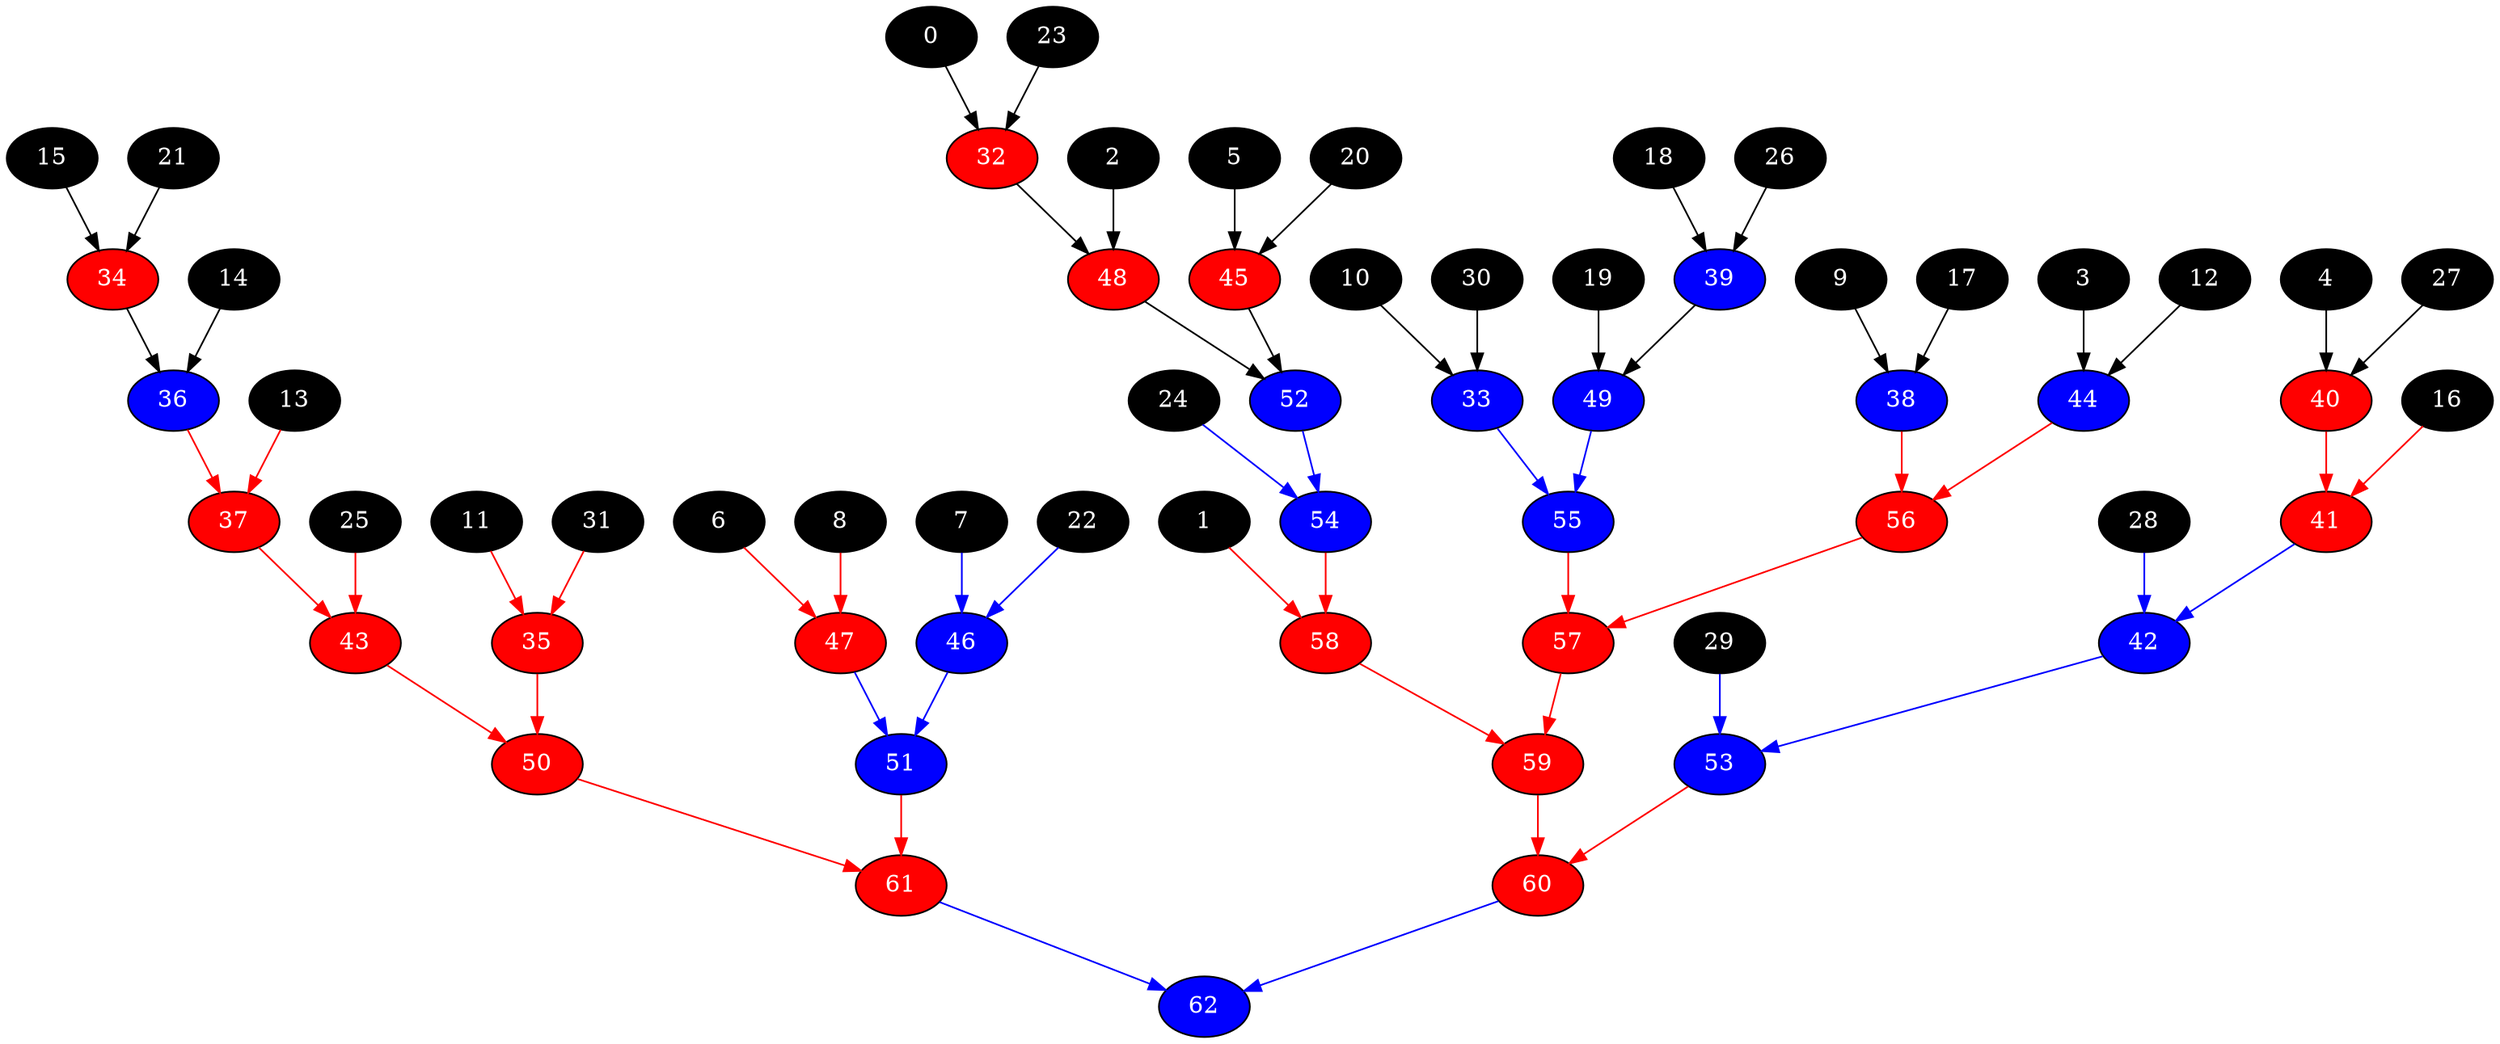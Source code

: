 digraph {
	0 [fillcolor=black fontcolor=white style=filled]
	1 [fillcolor=black fontcolor=white style=filled]
	2 [fillcolor=black fontcolor=white style=filled]
	3 [fillcolor=black fontcolor=white style=filled]
	4 [fillcolor=black fontcolor=white style=filled]
	5 [fillcolor=black fontcolor=white style=filled]
	6 [fillcolor=black fontcolor=white style=filled]
	7 [fillcolor=black fontcolor=white style=filled]
	8 [fillcolor=black fontcolor=white style=filled]
	9 [fillcolor=black fontcolor=white style=filled]
	10 [fillcolor=black fontcolor=white style=filled]
	11 [fillcolor=black fontcolor=white style=filled]
	12 [fillcolor=black fontcolor=white style=filled]
	13 [fillcolor=black fontcolor=white style=filled]
	14 [fillcolor=black fontcolor=white style=filled]
	15 [fillcolor=black fontcolor=white style=filled]
	16 [fillcolor=black fontcolor=white style=filled]
	17 [fillcolor=black fontcolor=white style=filled]
	18 [fillcolor=black fontcolor=white style=filled]
	19 [fillcolor=black fontcolor=white style=filled]
	20 [fillcolor=black fontcolor=white style=filled]
	21 [fillcolor=black fontcolor=white style=filled]
	22 [fillcolor=black fontcolor=white style=filled]
	23 [fillcolor=black fontcolor=white style=filled]
	24 [fillcolor=black fontcolor=white style=filled]
	25 [fillcolor=black fontcolor=white style=filled]
	26 [fillcolor=black fontcolor=white style=filled]
	27 [fillcolor=black fontcolor=white style=filled]
	28 [fillcolor=black fontcolor=white style=filled]
	29 [fillcolor=black fontcolor=white style=filled]
	30 [fillcolor=black fontcolor=white style=filled]
	31 [fillcolor=black fontcolor=white style=filled]
	32 [fillcolor=red fontcolor=white style=filled]
	23 -> 32
	0 -> 32
	33 [fillcolor=blue fontcolor=white style=filled]
	30 -> 33
	10 -> 33
	34 [fillcolor=red fontcolor=white style=filled]
	15 -> 34
	21 -> 34
	35 [fillcolor=red fontcolor=white style=filled]
	31 -> 35 [color=red]
	11 -> 35 [color=red]
	36 [fillcolor=blue fontcolor=white style=filled]
	34 -> 36
	14 -> 36
	37 [fillcolor=red fontcolor=white style=filled]
	13 -> 37 [color=red]
	36 -> 37 [color=red]
	38 [fillcolor=blue fontcolor=white style=filled]
	9 -> 38
	17 -> 38
	39 [fillcolor=blue fontcolor=white style=filled]
	26 -> 39
	18 -> 39
	40 [fillcolor=red fontcolor=white style=filled]
	27 -> 40
	4 -> 40
	41 [fillcolor=red fontcolor=white style=filled]
	16 -> 41 [color=red]
	40 -> 41 [color=red]
	42 [fillcolor=blue fontcolor=white style=filled]
	28 -> 42 [color=blue]
	41 -> 42 [color=blue]
	43 [fillcolor=red fontcolor=white style=filled]
	37 -> 43 [color=red]
	25 -> 43 [color=red]
	44 [fillcolor=blue fontcolor=white style=filled]
	12 -> 44
	3 -> 44
	45 [fillcolor=red fontcolor=white style=filled]
	20 -> 45
	5 -> 45
	46 [fillcolor=blue fontcolor=white style=filled]
	22 -> 46 [color=blue]
	7 -> 46 [color=blue]
	47 [fillcolor=red fontcolor=white style=filled]
	6 -> 47 [color=red]
	8 -> 47 [color=red]
	48 [fillcolor=red fontcolor=white style=filled]
	32 -> 48
	2 -> 48
	49 [fillcolor=blue fontcolor=white style=filled]
	39 -> 49
	19 -> 49
	50 [fillcolor=red fontcolor=white style=filled]
	35 -> 50 [color=red]
	43 -> 50 [color=red]
	51 [fillcolor=blue fontcolor=white style=filled]
	46 -> 51 [color=blue]
	47 -> 51 [color=blue]
	52 [fillcolor=blue fontcolor=white style=filled]
	48 -> 52
	45 -> 52
	53 [fillcolor=blue fontcolor=white style=filled]
	42 -> 53 [color=blue]
	29 -> 53 [color=blue]
	54 [fillcolor=blue fontcolor=white style=filled]
	52 -> 54 [color=blue]
	24 -> 54 [color=blue]
	55 [fillcolor=blue fontcolor=white style=filled]
	49 -> 55 [color=blue]
	33 -> 55 [color=blue]
	56 [fillcolor=red fontcolor=white style=filled]
	44 -> 56 [color=red]
	38 -> 56 [color=red]
	57 [fillcolor=red fontcolor=white style=filled]
	55 -> 57 [color=red]
	56 -> 57 [color=red]
	58 [fillcolor=red fontcolor=white style=filled]
	1 -> 58 [color=red]
	54 -> 58 [color=red]
	59 [fillcolor=red fontcolor=white style=filled]
	57 -> 59 [color=red]
	58 -> 59 [color=red]
	60 [fillcolor=red fontcolor=white style=filled]
	53 -> 60 [color=red]
	59 -> 60 [color=red]
	61 [fillcolor=red fontcolor=white style=filled]
	50 -> 61 [color=red]
	51 -> 61 [color=red]
	62 [fillcolor=blue fontcolor=white style=filled]
	61 -> 62 [color=blue]
	60 -> 62 [color=blue]
}
